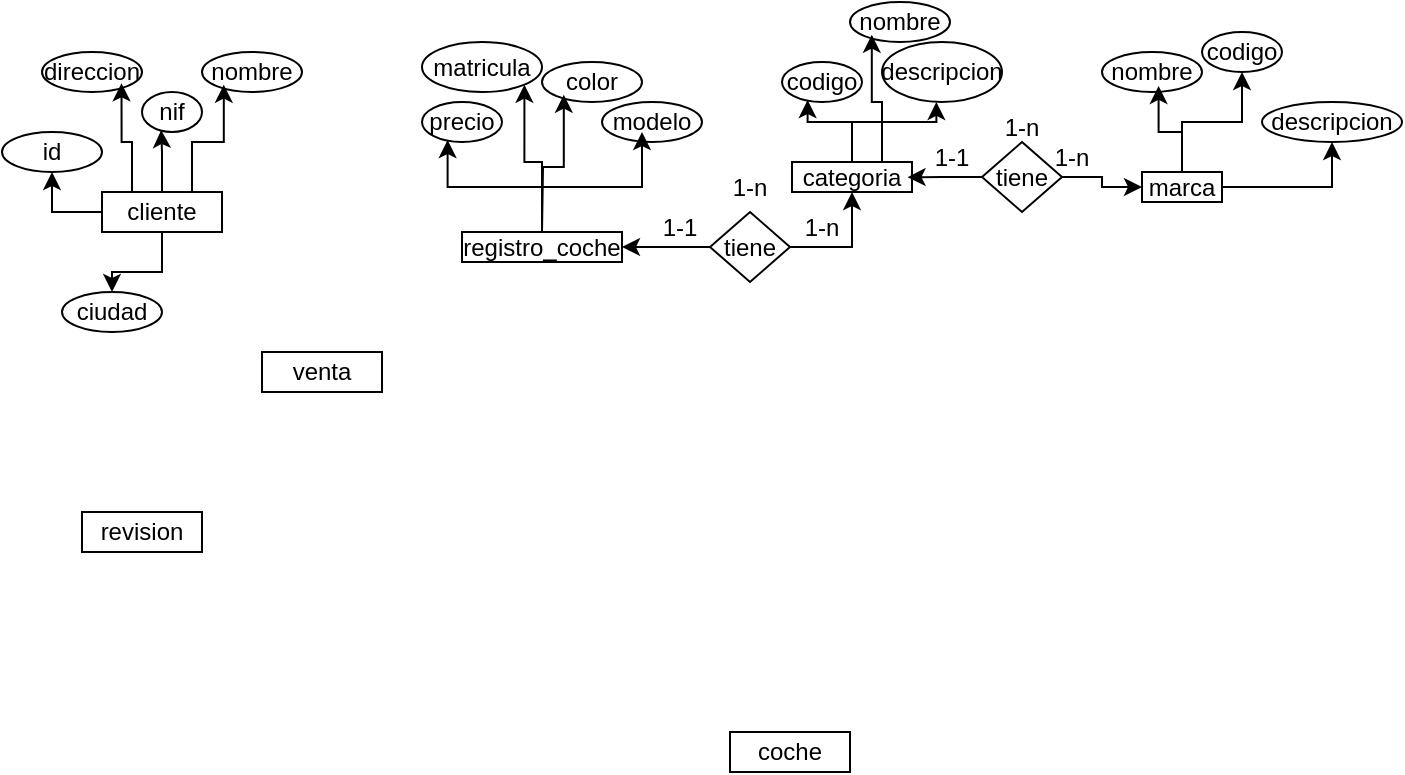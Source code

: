<mxfile version="24.7.8">
  <diagram name="Página-1" id="8ohX_3b03GWDvUI5fYia">
    <mxGraphModel dx="778" dy="531" grid="1" gridSize="10" guides="1" tooltips="1" connect="1" arrows="1" fold="1" page="1" pageScale="1" pageWidth="827" pageHeight="1169" math="0" shadow="0">
      <root>
        <mxCell id="0" />
        <mxCell id="1" parent="0" />
        <mxCell id="ye-K6x7buSNKXthBGFgE-1" value="revision" style="rounded=0;whiteSpace=wrap;html=1;" vertex="1" parent="1">
          <mxGeometry x="60" y="260" width="60" height="20" as="geometry" />
        </mxCell>
        <mxCell id="ye-K6x7buSNKXthBGFgE-2" value="coche" style="rounded=0;whiteSpace=wrap;html=1;" vertex="1" parent="1">
          <mxGeometry x="384" y="370" width="60" height="20" as="geometry" />
        </mxCell>
        <mxCell id="ye-K6x7buSNKXthBGFgE-12" style="edgeStyle=orthogonalEdgeStyle;rounded=0;orthogonalLoop=1;jettySize=auto;html=1;entryX=0.5;entryY=0;entryDx=0;entryDy=0;" edge="1" parent="1" source="ye-K6x7buSNKXthBGFgE-3" target="ye-K6x7buSNKXthBGFgE-8">
          <mxGeometry relative="1" as="geometry" />
        </mxCell>
        <mxCell id="ye-K6x7buSNKXthBGFgE-16" style="edgeStyle=orthogonalEdgeStyle;rounded=0;orthogonalLoop=1;jettySize=auto;html=1;exitX=0;exitY=0.5;exitDx=0;exitDy=0;entryX=0.5;entryY=1;entryDx=0;entryDy=0;" edge="1" parent="1" source="ye-K6x7buSNKXthBGFgE-3" target="ye-K6x7buSNKXthBGFgE-15">
          <mxGeometry relative="1" as="geometry" />
        </mxCell>
        <mxCell id="ye-K6x7buSNKXthBGFgE-3" value="cliente" style="rounded=0;whiteSpace=wrap;html=1;" vertex="1" parent="1">
          <mxGeometry x="70" y="100" width="60" height="20" as="geometry" />
        </mxCell>
        <mxCell id="ye-K6x7buSNKXthBGFgE-4" value="venta" style="rounded=0;whiteSpace=wrap;html=1;" vertex="1" parent="1">
          <mxGeometry x="150" y="180" width="60" height="20" as="geometry" />
        </mxCell>
        <mxCell id="ye-K6x7buSNKXthBGFgE-5" value="nif" style="ellipse;whiteSpace=wrap;html=1;" vertex="1" parent="1">
          <mxGeometry x="90" y="50" width="30" height="20" as="geometry" />
        </mxCell>
        <mxCell id="ye-K6x7buSNKXthBGFgE-6" value="nombre" style="ellipse;whiteSpace=wrap;html=1;" vertex="1" parent="1">
          <mxGeometry x="120" y="30" width="50" height="20" as="geometry" />
        </mxCell>
        <mxCell id="ye-K6x7buSNKXthBGFgE-7" value="direccion" style="ellipse;whiteSpace=wrap;html=1;" vertex="1" parent="1">
          <mxGeometry x="40" y="30" width="50" height="20" as="geometry" />
        </mxCell>
        <mxCell id="ye-K6x7buSNKXthBGFgE-8" value="ciudad" style="ellipse;whiteSpace=wrap;html=1;" vertex="1" parent="1">
          <mxGeometry x="50" y="150" width="50" height="20" as="geometry" />
        </mxCell>
        <mxCell id="ye-K6x7buSNKXthBGFgE-9" style="edgeStyle=orthogonalEdgeStyle;rounded=0;orthogonalLoop=1;jettySize=auto;html=1;entryX=0.32;entryY=0.95;entryDx=0;entryDy=0;entryPerimeter=0;" edge="1" parent="1" source="ye-K6x7buSNKXthBGFgE-3" target="ye-K6x7buSNKXthBGFgE-5">
          <mxGeometry relative="1" as="geometry" />
        </mxCell>
        <mxCell id="ye-K6x7buSNKXthBGFgE-10" style="edgeStyle=orthogonalEdgeStyle;rounded=0;orthogonalLoop=1;jettySize=auto;html=1;exitX=0.75;exitY=0;exitDx=0;exitDy=0;entryX=0.218;entryY=0.818;entryDx=0;entryDy=0;entryPerimeter=0;" edge="1" parent="1" source="ye-K6x7buSNKXthBGFgE-3" target="ye-K6x7buSNKXthBGFgE-6">
          <mxGeometry relative="1" as="geometry" />
        </mxCell>
        <mxCell id="ye-K6x7buSNKXthBGFgE-11" style="edgeStyle=orthogonalEdgeStyle;rounded=0;orthogonalLoop=1;jettySize=auto;html=1;exitX=0.25;exitY=0;exitDx=0;exitDy=0;entryX=0.795;entryY=0.782;entryDx=0;entryDy=0;entryPerimeter=0;" edge="1" parent="1" source="ye-K6x7buSNKXthBGFgE-3" target="ye-K6x7buSNKXthBGFgE-7">
          <mxGeometry relative="1" as="geometry" />
        </mxCell>
        <mxCell id="ye-K6x7buSNKXthBGFgE-15" value="id" style="ellipse;whiteSpace=wrap;html=1;" vertex="1" parent="1">
          <mxGeometry x="20" y="70" width="50" height="20" as="geometry" />
        </mxCell>
        <mxCell id="ye-K6x7buSNKXthBGFgE-19" value="categoria" style="rounded=0;whiteSpace=wrap;html=1;" vertex="1" parent="1">
          <mxGeometry x="415" y="85" width="60" height="15" as="geometry" />
        </mxCell>
        <mxCell id="ye-K6x7buSNKXthBGFgE-20" value="codigo" style="ellipse;whiteSpace=wrap;html=1;" vertex="1" parent="1">
          <mxGeometry x="410" y="35" width="40" height="20" as="geometry" />
        </mxCell>
        <mxCell id="ye-K6x7buSNKXthBGFgE-21" value="nombre" style="ellipse;whiteSpace=wrap;html=1;" vertex="1" parent="1">
          <mxGeometry x="444" y="5" width="50" height="20" as="geometry" />
        </mxCell>
        <mxCell id="ye-K6x7buSNKXthBGFgE-24" style="edgeStyle=orthogonalEdgeStyle;rounded=0;orthogonalLoop=1;jettySize=auto;html=1;entryX=0.32;entryY=0.95;entryDx=0;entryDy=0;entryPerimeter=0;" edge="1" parent="1" source="ye-K6x7buSNKXthBGFgE-19" target="ye-K6x7buSNKXthBGFgE-20">
          <mxGeometry relative="1" as="geometry" />
        </mxCell>
        <mxCell id="ye-K6x7buSNKXthBGFgE-25" style="edgeStyle=orthogonalEdgeStyle;rounded=0;orthogonalLoop=1;jettySize=auto;html=1;exitX=0.75;exitY=0;exitDx=0;exitDy=0;entryX=0.218;entryY=0.818;entryDx=0;entryDy=0;entryPerimeter=0;" edge="1" parent="1" source="ye-K6x7buSNKXthBGFgE-19" target="ye-K6x7buSNKXthBGFgE-21">
          <mxGeometry relative="1" as="geometry" />
        </mxCell>
        <mxCell id="ye-K6x7buSNKXthBGFgE-38" style="edgeStyle=orthogonalEdgeStyle;rounded=0;orthogonalLoop=1;jettySize=auto;html=1;entryX=1;entryY=1;entryDx=0;entryDy=0;" edge="1" parent="1" source="ye-K6x7buSNKXthBGFgE-30" target="ye-K6x7buSNKXthBGFgE-37">
          <mxGeometry relative="1" as="geometry" />
        </mxCell>
        <mxCell id="ye-K6x7buSNKXthBGFgE-30" value="registro_coche" style="rounded=0;whiteSpace=wrap;html=1;" vertex="1" parent="1">
          <mxGeometry x="250" y="120" width="80" height="15" as="geometry" />
        </mxCell>
        <mxCell id="ye-K6x7buSNKXthBGFgE-31" value="precio" style="ellipse;whiteSpace=wrap;html=1;" vertex="1" parent="1">
          <mxGeometry x="230" y="55" width="40" height="20" as="geometry" />
        </mxCell>
        <mxCell id="ye-K6x7buSNKXthBGFgE-32" value="color" style="ellipse;whiteSpace=wrap;html=1;" vertex="1" parent="1">
          <mxGeometry x="290" y="35" width="50" height="20" as="geometry" />
        </mxCell>
        <mxCell id="ye-K6x7buSNKXthBGFgE-33" style="edgeStyle=orthogonalEdgeStyle;rounded=0;orthogonalLoop=1;jettySize=auto;html=1;entryX=0.32;entryY=0.95;entryDx=0;entryDy=0;entryPerimeter=0;" edge="1" parent="1" source="ye-K6x7buSNKXthBGFgE-30" target="ye-K6x7buSNKXthBGFgE-31">
          <mxGeometry relative="1" as="geometry" />
        </mxCell>
        <mxCell id="ye-K6x7buSNKXthBGFgE-34" style="edgeStyle=orthogonalEdgeStyle;rounded=0;orthogonalLoop=1;jettySize=auto;html=1;entryX=0.218;entryY=0.818;entryDx=0;entryDy=0;entryPerimeter=0;" edge="1" parent="1" target="ye-K6x7buSNKXthBGFgE-32">
          <mxGeometry relative="1" as="geometry">
            <mxPoint x="290" y="120" as="sourcePoint" />
          </mxGeometry>
        </mxCell>
        <mxCell id="ye-K6x7buSNKXthBGFgE-35" value="modelo" style="ellipse;whiteSpace=wrap;html=1;" vertex="1" parent="1">
          <mxGeometry x="320" y="55" width="50" height="20" as="geometry" />
        </mxCell>
        <mxCell id="ye-K6x7buSNKXthBGFgE-36" style="edgeStyle=orthogonalEdgeStyle;rounded=0;orthogonalLoop=1;jettySize=auto;html=1;entryX=0.4;entryY=0.75;entryDx=0;entryDy=0;entryPerimeter=0;" edge="1" parent="1" source="ye-K6x7buSNKXthBGFgE-30" target="ye-K6x7buSNKXthBGFgE-35">
          <mxGeometry relative="1" as="geometry" />
        </mxCell>
        <mxCell id="ye-K6x7buSNKXthBGFgE-37" value="matricula" style="ellipse;whiteSpace=wrap;html=1;" vertex="1" parent="1">
          <mxGeometry x="230" y="25" width="60" height="25" as="geometry" />
        </mxCell>
        <mxCell id="ye-K6x7buSNKXthBGFgE-40" style="edgeStyle=orthogonalEdgeStyle;rounded=0;orthogonalLoop=1;jettySize=auto;html=1;entryX=1;entryY=0.5;entryDx=0;entryDy=0;" edge="1" parent="1" source="ye-K6x7buSNKXthBGFgE-39" target="ye-K6x7buSNKXthBGFgE-30">
          <mxGeometry relative="1" as="geometry" />
        </mxCell>
        <mxCell id="ye-K6x7buSNKXthBGFgE-41" style="edgeStyle=orthogonalEdgeStyle;rounded=0;orthogonalLoop=1;jettySize=auto;html=1;entryX=0.5;entryY=1;entryDx=0;entryDy=0;" edge="1" parent="1" source="ye-K6x7buSNKXthBGFgE-39" target="ye-K6x7buSNKXthBGFgE-19">
          <mxGeometry relative="1" as="geometry" />
        </mxCell>
        <mxCell id="ye-K6x7buSNKXthBGFgE-39" value="tiene" style="rhombus;whiteSpace=wrap;html=1;" vertex="1" parent="1">
          <mxGeometry x="374" y="110" width="40" height="35" as="geometry" />
        </mxCell>
        <mxCell id="ye-K6x7buSNKXthBGFgE-42" value="1-1" style="text;html=1;align=center;verticalAlign=middle;whiteSpace=wrap;rounded=0;" vertex="1" parent="1">
          <mxGeometry x="344" y="110" width="30" height="15" as="geometry" />
        </mxCell>
        <mxCell id="ye-K6x7buSNKXthBGFgE-43" value="1-n" style="text;html=1;align=center;verticalAlign=middle;whiteSpace=wrap;rounded=0;" vertex="1" parent="1">
          <mxGeometry x="415" y="110" width="30" height="15" as="geometry" />
        </mxCell>
        <mxCell id="ye-K6x7buSNKXthBGFgE-44" value="1-n" style="text;html=1;align=center;verticalAlign=middle;whiteSpace=wrap;rounded=0;" vertex="1" parent="1">
          <mxGeometry x="379" y="90" width="30" height="15" as="geometry" />
        </mxCell>
        <mxCell id="ye-K6x7buSNKXthBGFgE-49" style="edgeStyle=orthogonalEdgeStyle;rounded=0;orthogonalLoop=1;jettySize=auto;html=1;entryX=0.5;entryY=1;entryDx=0;entryDy=0;" edge="1" parent="1" source="ye-K6x7buSNKXthBGFgE-45" target="ye-K6x7buSNKXthBGFgE-47">
          <mxGeometry relative="1" as="geometry" />
        </mxCell>
        <mxCell id="ye-K6x7buSNKXthBGFgE-51" style="edgeStyle=orthogonalEdgeStyle;rounded=0;orthogonalLoop=1;jettySize=auto;html=1;" edge="1" parent="1" source="ye-K6x7buSNKXthBGFgE-45" target="ye-K6x7buSNKXthBGFgE-50">
          <mxGeometry relative="1" as="geometry" />
        </mxCell>
        <mxCell id="ye-K6x7buSNKXthBGFgE-45" value="marca" style="rounded=0;whiteSpace=wrap;html=1;" vertex="1" parent="1">
          <mxGeometry x="590" y="90" width="40" height="15" as="geometry" />
        </mxCell>
        <mxCell id="ye-K6x7buSNKXthBGFgE-46" value="nombre" style="ellipse;whiteSpace=wrap;html=1;" vertex="1" parent="1">
          <mxGeometry x="570" y="30" width="50" height="20" as="geometry" />
        </mxCell>
        <mxCell id="ye-K6x7buSNKXthBGFgE-47" value="codigo" style="ellipse;whiteSpace=wrap;html=1;" vertex="1" parent="1">
          <mxGeometry x="620" y="20" width="40" height="20" as="geometry" />
        </mxCell>
        <mxCell id="ye-K6x7buSNKXthBGFgE-48" style="edgeStyle=orthogonalEdgeStyle;rounded=0;orthogonalLoop=1;jettySize=auto;html=1;entryX=0.566;entryY=0.848;entryDx=0;entryDy=0;entryPerimeter=0;" edge="1" parent="1" source="ye-K6x7buSNKXthBGFgE-45" target="ye-K6x7buSNKXthBGFgE-46">
          <mxGeometry relative="1" as="geometry" />
        </mxCell>
        <mxCell id="ye-K6x7buSNKXthBGFgE-50" value="descripcion" style="ellipse;whiteSpace=wrap;html=1;" vertex="1" parent="1">
          <mxGeometry x="650" y="55" width="70" height="20" as="geometry" />
        </mxCell>
        <mxCell id="ye-K6x7buSNKXthBGFgE-52" value="descripcion" style="ellipse;whiteSpace=wrap;html=1;" vertex="1" parent="1">
          <mxGeometry x="460" y="25" width="60" height="30" as="geometry" />
        </mxCell>
        <mxCell id="ye-K6x7buSNKXthBGFgE-53" style="edgeStyle=orthogonalEdgeStyle;rounded=0;orthogonalLoop=1;jettySize=auto;html=1;entryX=0.453;entryY=0.999;entryDx=0;entryDy=0;entryPerimeter=0;" edge="1" parent="1" source="ye-K6x7buSNKXthBGFgE-19" target="ye-K6x7buSNKXthBGFgE-52">
          <mxGeometry relative="1" as="geometry" />
        </mxCell>
        <mxCell id="ye-K6x7buSNKXthBGFgE-56" style="edgeStyle=orthogonalEdgeStyle;rounded=0;orthogonalLoop=1;jettySize=auto;html=1;entryX=0;entryY=0.5;entryDx=0;entryDy=0;" edge="1" parent="1" source="ye-K6x7buSNKXthBGFgE-55" target="ye-K6x7buSNKXthBGFgE-45">
          <mxGeometry relative="1" as="geometry" />
        </mxCell>
        <mxCell id="ye-K6x7buSNKXthBGFgE-55" value="tiene" style="rhombus;whiteSpace=wrap;html=1;" vertex="1" parent="1">
          <mxGeometry x="510" y="75" width="40" height="35" as="geometry" />
        </mxCell>
        <mxCell id="ye-K6x7buSNKXthBGFgE-57" style="edgeStyle=orthogonalEdgeStyle;rounded=0;orthogonalLoop=1;jettySize=auto;html=1;entryX=0.963;entryY=0.507;entryDx=0;entryDy=0;entryPerimeter=0;" edge="1" parent="1" source="ye-K6x7buSNKXthBGFgE-55" target="ye-K6x7buSNKXthBGFgE-19">
          <mxGeometry relative="1" as="geometry" />
        </mxCell>
        <mxCell id="ye-K6x7buSNKXthBGFgE-58" value="1-n" style="text;html=1;align=center;verticalAlign=middle;whiteSpace=wrap;rounded=0;" vertex="1" parent="1">
          <mxGeometry x="540" y="75" width="30" height="15" as="geometry" />
        </mxCell>
        <mxCell id="ye-K6x7buSNKXthBGFgE-59" value="1-1" style="text;html=1;align=center;verticalAlign=middle;whiteSpace=wrap;rounded=0;" vertex="1" parent="1">
          <mxGeometry x="480" y="75" width="30" height="15" as="geometry" />
        </mxCell>
        <mxCell id="ye-K6x7buSNKXthBGFgE-60" value="1-n" style="text;html=1;align=center;verticalAlign=middle;whiteSpace=wrap;rounded=0;" vertex="1" parent="1">
          <mxGeometry x="515" y="60" width="30" height="15" as="geometry" />
        </mxCell>
      </root>
    </mxGraphModel>
  </diagram>
</mxfile>
